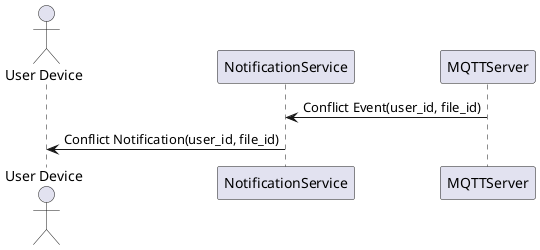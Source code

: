 @startuml
actor "User Device" as Device
participant NotificationService
participant MQTTServer

MQTTServer -> NotificationService: Conflict Event(user_id, file_id)
NotificationService -> Device: Conflict Notification(user_id, file_id)
@enduml
